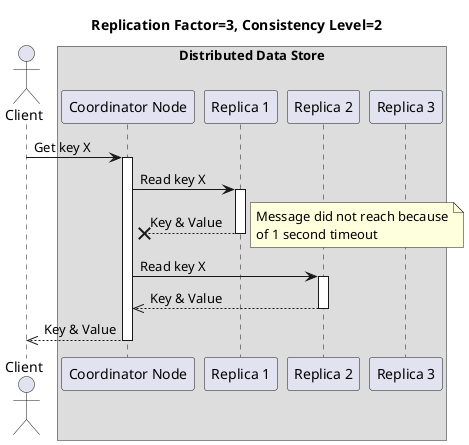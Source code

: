 @startuml

title Replication Factor=3, Consistency Level=2

actor Client as C
box "Distributed Data Store"
participant "Coordinator Node" as CN
participant "Replica 1" as N1
participant "Replica 2" as N2
participant "Replica 3" as N3
end box


C -> CN : Get key X
activate CN
CN -> N1 : Read key X
activate N1
N1 -->>x CN : Key & Value
deactivate N1

note right
Message did not reach because
of 1 second timeout
end note

CN -> N2 : Read key X
activate N2
N2 -->> CN : Key & Value
deactivate N2
CN -->> C : Key & Value
deactivate CN

@enduml